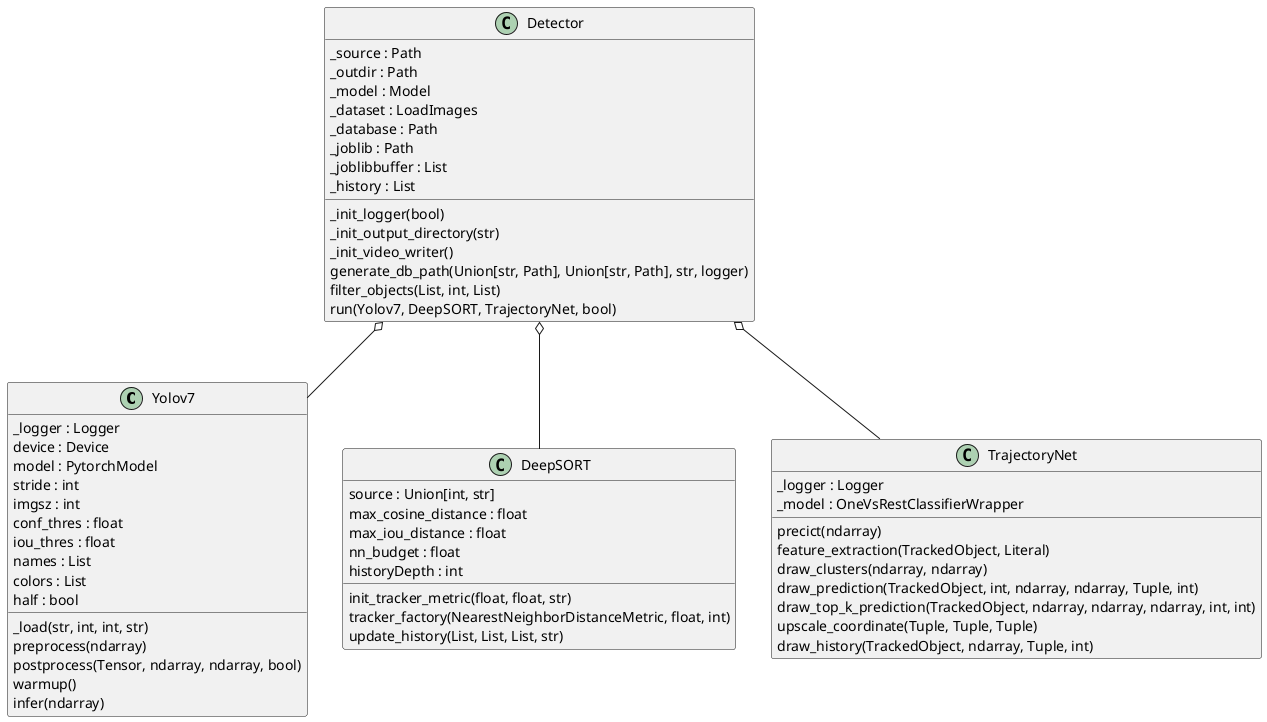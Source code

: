 @startuml ClassArchitectureDiagram
class Yolov7 {
  _logger : Logger
  device : Device
  model : PytorchModel
  stride : int
  imgsz : int
  conf_thres : float
  iou_thres : float
  names : List
  colors : List
  half : bool
  _load(str, int, int, str)
  preprocess(ndarray)
  postprocess(Tensor, ndarray, ndarray, bool)
  warmup()
  infer(ndarray)
}

class DeepSORT {
  source : Union[int, str]
  max_cosine_distance : float
  max_iou_distance : float
  nn_budget : float
  historyDepth : int
  init_tracker_metric(float, float, str)
  tracker_factory(NearestNeighborDistanceMetric, float, int)
  update_history(List, List, List, str)
}

class TrajectoryNet {
  _logger : Logger
  _model : OneVsRestClassifierWrapper
  precict(ndarray)
  feature_extraction(TrackedObject, Literal)
  draw_clusters(ndarray, ndarray)
  draw_prediction(TrackedObject, int, ndarray, ndarray, Tuple, int)
  draw_top_k_prediction(TrackedObject, ndarray, ndarray, ndarray, int, int)
  upscale_coordinate(Tuple, Tuple, Tuple)
  draw_history(TrackedObject, ndarray, Tuple, int)
}

class Detector {
  _source : Path
  _outdir : Path
  _model : Model
  _dataset : LoadImages
  _database : Path
  _joblib : Path
  _joblibbuffer : List
  _history : List
  _init_logger(bool)
  _init_output_directory(str)
  _init_video_writer()
  generate_db_path(Union[str, Path], Union[str, Path], str, logger)
  filter_objects(List, int, List)
  run(Yolov7, DeepSORT, TrajectoryNet, bool)
}

Detector o-- Yolov7
Detector o-- DeepSORT
Detector o-- TrajectoryNet

@enduml